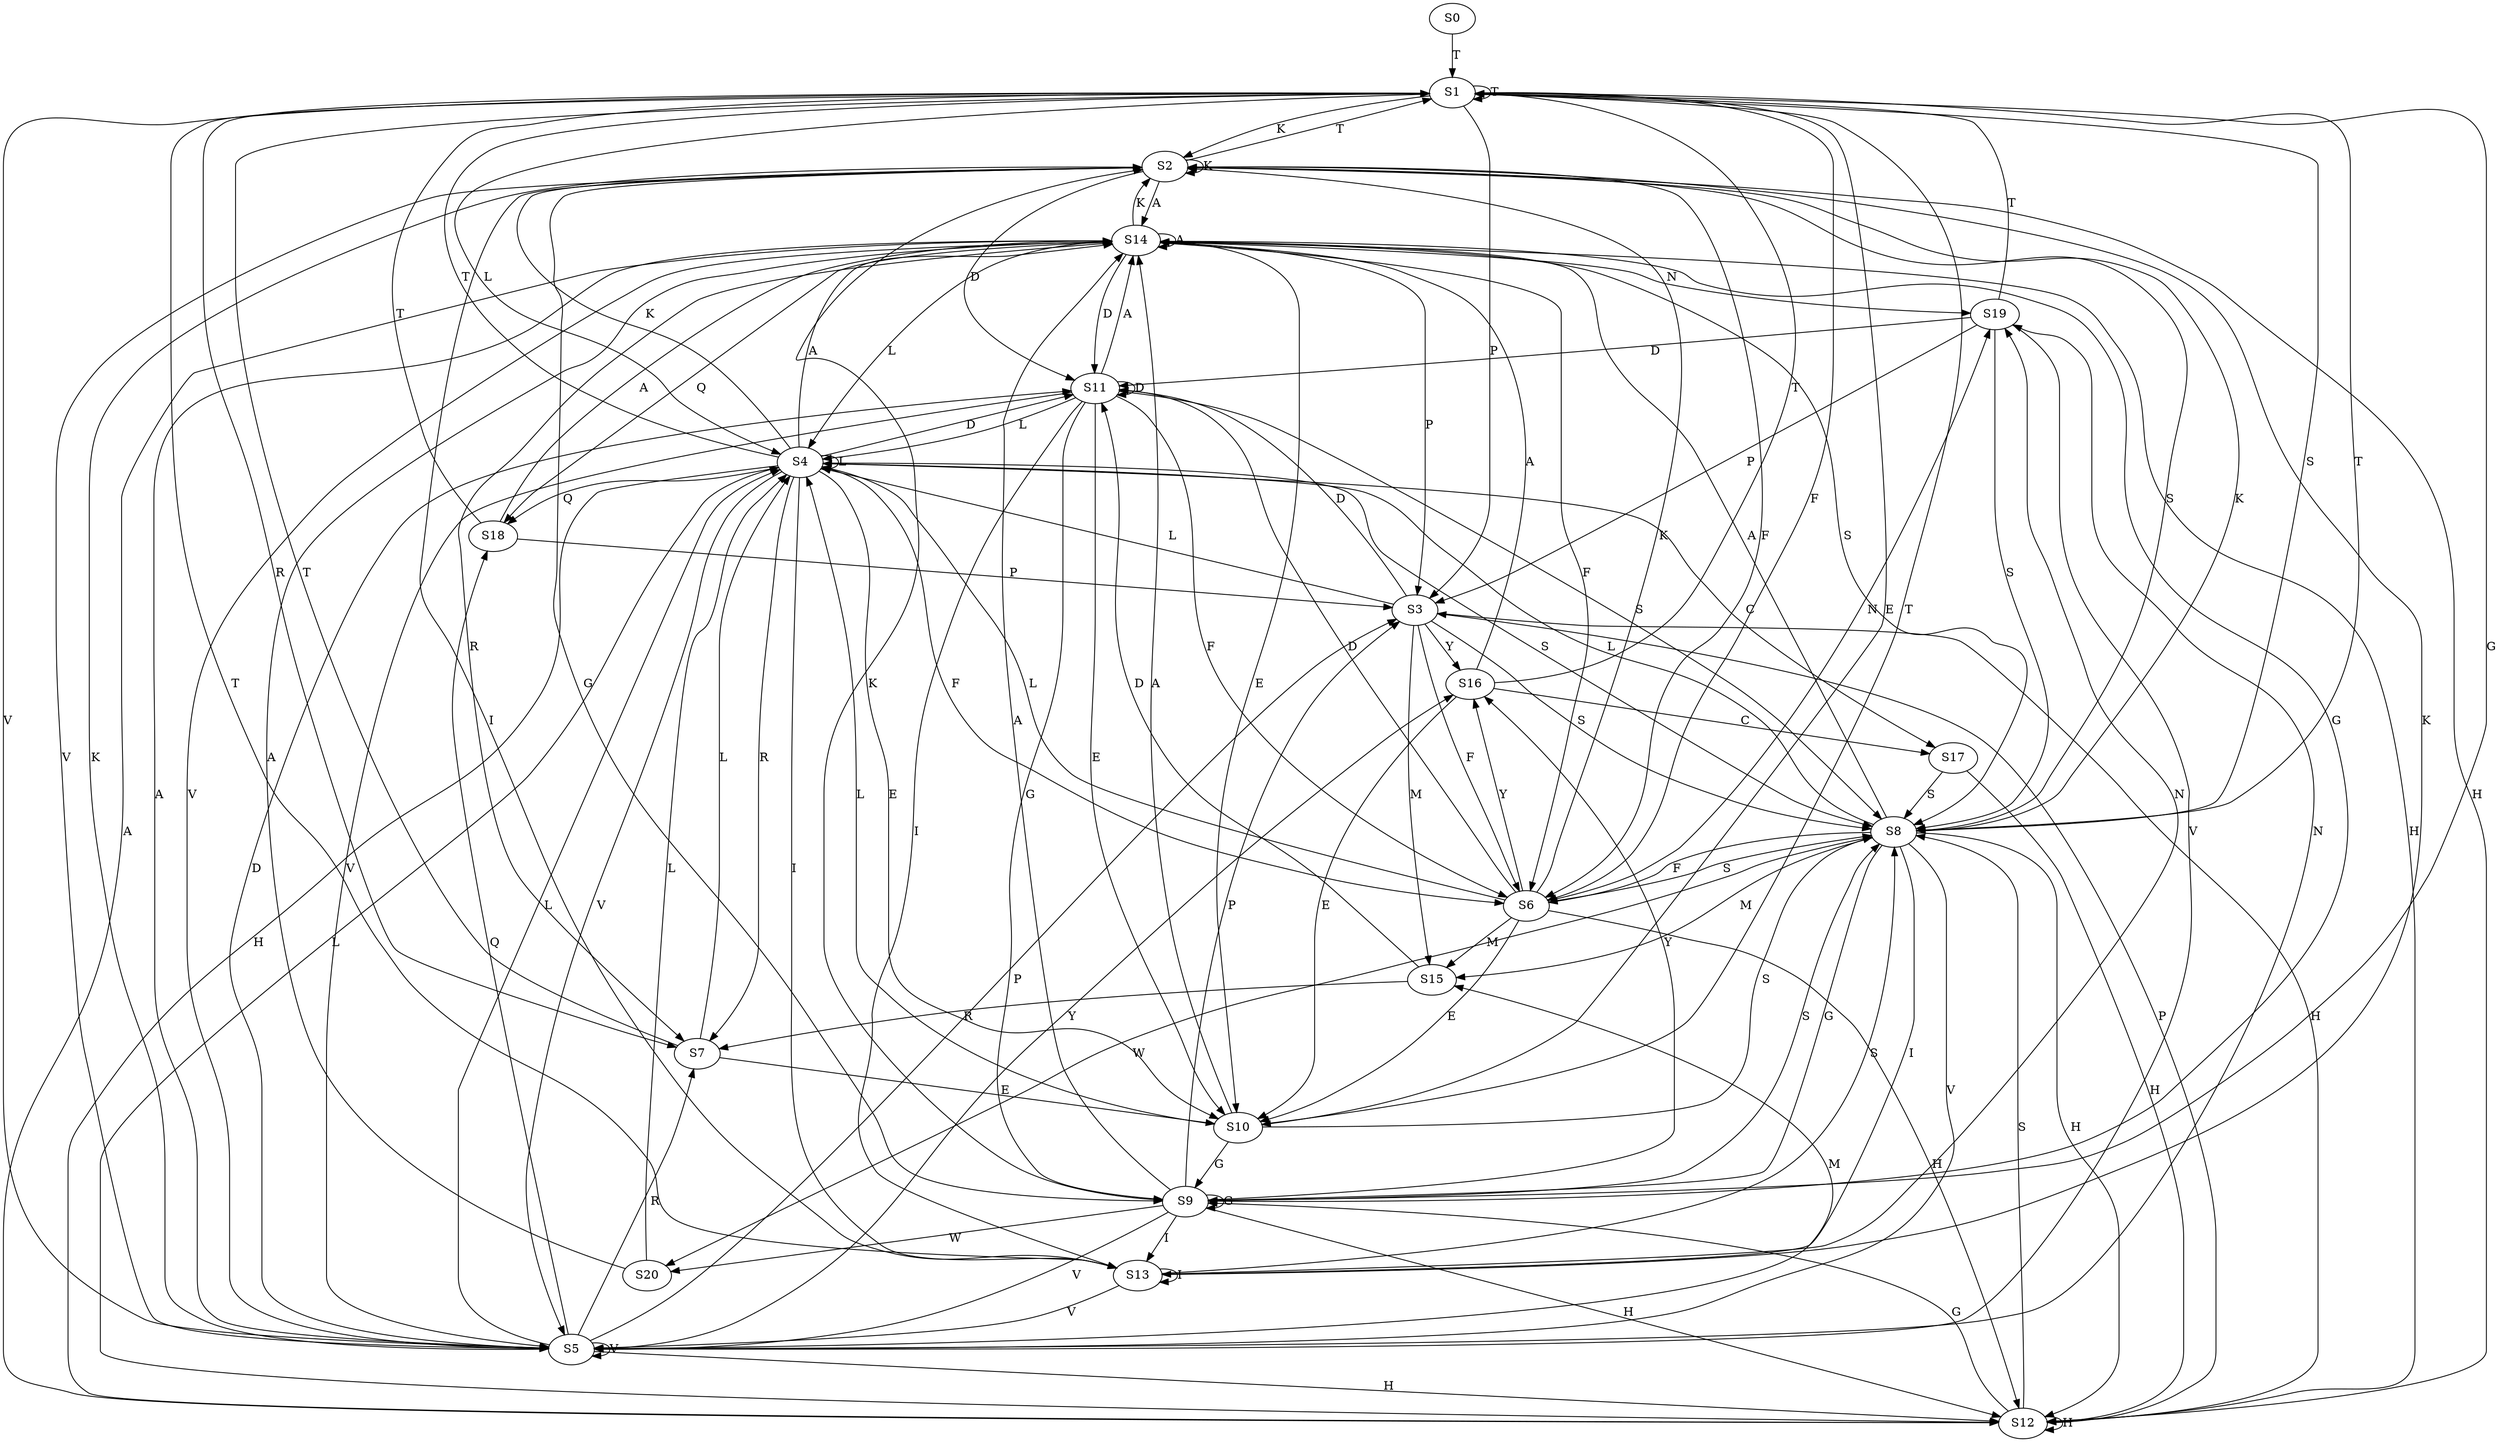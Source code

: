 strict digraph  {
	S0 -> S1 [ label = T ];
	S1 -> S2 [ label = K ];
	S1 -> S3 [ label = P ];
	S1 -> S1 [ label = T ];
	S1 -> S4 [ label = L ];
	S1 -> S5 [ label = V ];
	S1 -> S6 [ label = F ];
	S1 -> S7 [ label = R ];
	S1 -> S8 [ label = S ];
	S1 -> S9 [ label = G ];
	S1 -> S10 [ label = E ];
	S2 -> S11 [ label = D ];
	S2 -> S5 [ label = V ];
	S2 -> S9 [ label = G ];
	S2 -> S1 [ label = T ];
	S2 -> S2 [ label = K ];
	S2 -> S12 [ label = H ];
	S2 -> S6 [ label = F ];
	S2 -> S13 [ label = I ];
	S2 -> S8 [ label = S ];
	S2 -> S14 [ label = A ];
	S3 -> S8 [ label = S ];
	S3 -> S6 [ label = F ];
	S3 -> S15 [ label = M ];
	S3 -> S11 [ label = D ];
	S3 -> S4 [ label = L ];
	S3 -> S12 [ label = H ];
	S3 -> S16 [ label = Y ];
	S4 -> S5 [ label = V ];
	S4 -> S14 [ label = A ];
	S4 -> S6 [ label = F ];
	S4 -> S11 [ label = D ];
	S4 -> S2 [ label = K ];
	S4 -> S4 [ label = L ];
	S4 -> S17 [ label = C ];
	S4 -> S1 [ label = T ];
	S4 -> S12 [ label = H ];
	S4 -> S8 [ label = S ];
	S4 -> S13 [ label = I ];
	S4 -> S7 [ label = R ];
	S4 -> S18 [ label = Q ];
	S4 -> S10 [ label = E ];
	S5 -> S15 [ label = M ];
	S5 -> S19 [ label = N ];
	S5 -> S2 [ label = K ];
	S5 -> S18 [ label = Q ];
	S5 -> S14 [ label = A ];
	S5 -> S12 [ label = H ];
	S5 -> S7 [ label = R ];
	S5 -> S3 [ label = P ];
	S5 -> S4 [ label = L ];
	S5 -> S11 [ label = D ];
	S5 -> S5 [ label = V ];
	S5 -> S16 [ label = Y ];
	S6 -> S15 [ label = M ];
	S6 -> S8 [ label = S ];
	S6 -> S16 [ label = Y ];
	S6 -> S12 [ label = H ];
	S6 -> S19 [ label = N ];
	S6 -> S10 [ label = E ];
	S6 -> S11 [ label = D ];
	S6 -> S4 [ label = L ];
	S6 -> S2 [ label = K ];
	S7 -> S10 [ label = E ];
	S7 -> S4 [ label = L ];
	S7 -> S1 [ label = T ];
	S8 -> S4 [ label = L ];
	S8 -> S9 [ label = G ];
	S8 -> S2 [ label = K ];
	S8 -> S14 [ label = A ];
	S8 -> S5 [ label = V ];
	S8 -> S15 [ label = M ];
	S8 -> S20 [ label = W ];
	S8 -> S13 [ label = I ];
	S8 -> S6 [ label = F ];
	S8 -> S12 [ label = H ];
	S8 -> S1 [ label = T ];
	S9 -> S20 [ label = W ];
	S9 -> S5 [ label = V ];
	S9 -> S14 [ label = A ];
	S9 -> S16 [ label = Y ];
	S9 -> S12 [ label = H ];
	S9 -> S2 [ label = K ];
	S9 -> S8 [ label = S ];
	S9 -> S13 [ label = I ];
	S9 -> S9 [ label = G ];
	S9 -> S3 [ label = P ];
	S10 -> S9 [ label = G ];
	S10 -> S14 [ label = A ];
	S10 -> S4 [ label = L ];
	S10 -> S1 [ label = T ];
	S10 -> S8 [ label = S ];
	S11 -> S14 [ label = A ];
	S11 -> S6 [ label = F ];
	S11 -> S5 [ label = V ];
	S11 -> S11 [ label = D ];
	S11 -> S8 [ label = S ];
	S11 -> S10 [ label = E ];
	S11 -> S4 [ label = L ];
	S11 -> S9 [ label = G ];
	S11 -> S13 [ label = I ];
	S12 -> S14 [ label = A ];
	S12 -> S3 [ label = P ];
	S12 -> S8 [ label = S ];
	S12 -> S9 [ label = G ];
	S12 -> S4 [ label = L ];
	S12 -> S12 [ label = H ];
	S13 -> S19 [ label = N ];
	S13 -> S2 [ label = K ];
	S13 -> S1 [ label = T ];
	S13 -> S13 [ label = I ];
	S13 -> S5 [ label = V ];
	S13 -> S8 [ label = S ];
	S14 -> S3 [ label = P ];
	S14 -> S2 [ label = K ];
	S14 -> S14 [ label = A ];
	S14 -> S9 [ label = G ];
	S14 -> S12 [ label = H ];
	S14 -> S10 [ label = E ];
	S14 -> S8 [ label = S ];
	S14 -> S5 [ label = V ];
	S14 -> S11 [ label = D ];
	S14 -> S19 [ label = N ];
	S14 -> S4 [ label = L ];
	S14 -> S6 [ label = F ];
	S14 -> S18 [ label = Q ];
	S14 -> S7 [ label = R ];
	S15 -> S7 [ label = R ];
	S15 -> S11 [ label = D ];
	S16 -> S10 [ label = E ];
	S16 -> S1 [ label = T ];
	S16 -> S17 [ label = C ];
	S16 -> S14 [ label = A ];
	S17 -> S12 [ label = H ];
	S17 -> S8 [ label = S ];
	S18 -> S14 [ label = A ];
	S18 -> S1 [ label = T ];
	S18 -> S3 [ label = P ];
	S19 -> S1 [ label = T ];
	S19 -> S3 [ label = P ];
	S19 -> S5 [ label = V ];
	S19 -> S8 [ label = S ];
	S19 -> S11 [ label = D ];
	S20 -> S14 [ label = A ];
	S20 -> S4 [ label = L ];
}
